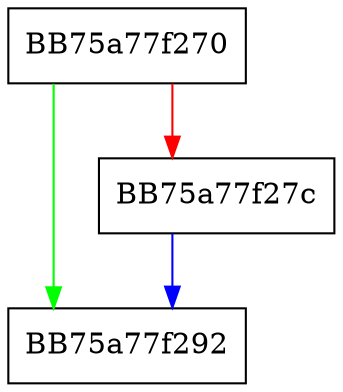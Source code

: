 digraph __AdjustPointer {
  node [shape="box"];
  graph [splines=ortho];
  BB75a77f270 -> BB75a77f292 [color="green"];
  BB75a77f270 -> BB75a77f27c [color="red"];
  BB75a77f27c -> BB75a77f292 [color="blue"];
}